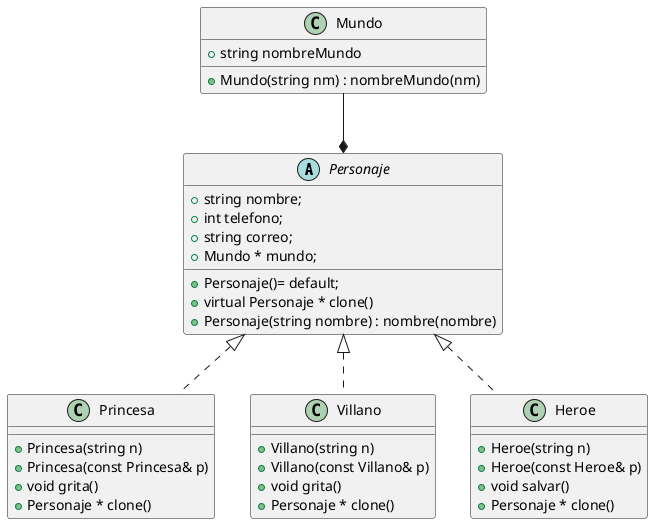 @startuml
abstract Class Personaje{
  +Personaje()= default;
  +string nombre;
  +int telefono;
  +string correo;
  +Mundo * mundo;
  +virtual Personaje * clone()
  +Personaje(string nombre) : nombre(nombre)
}

Class Princesa{
  +Princesa(string n)
  +Princesa(const Princesa& p)
  +void grita()
  +Personaje * clone()
}

Class Villano{
  +Villano(string n)
  +Villano(const Villano& p)
  +void grita()
  +Personaje * clone()
}

Class Mundo{
  +Mundo(string nm) : nombreMundo(nm)
  +string nombreMundo
}

Class Heroe{
  +Heroe(string n)
  +Heroe(const Heroe& p)
  +void salvar()
  +Personaje * clone()
}

Personaje<|..Princesa
Personaje<|..Villano
Personaje<|..Heroe
Mundo--*Personaje
@enduml
